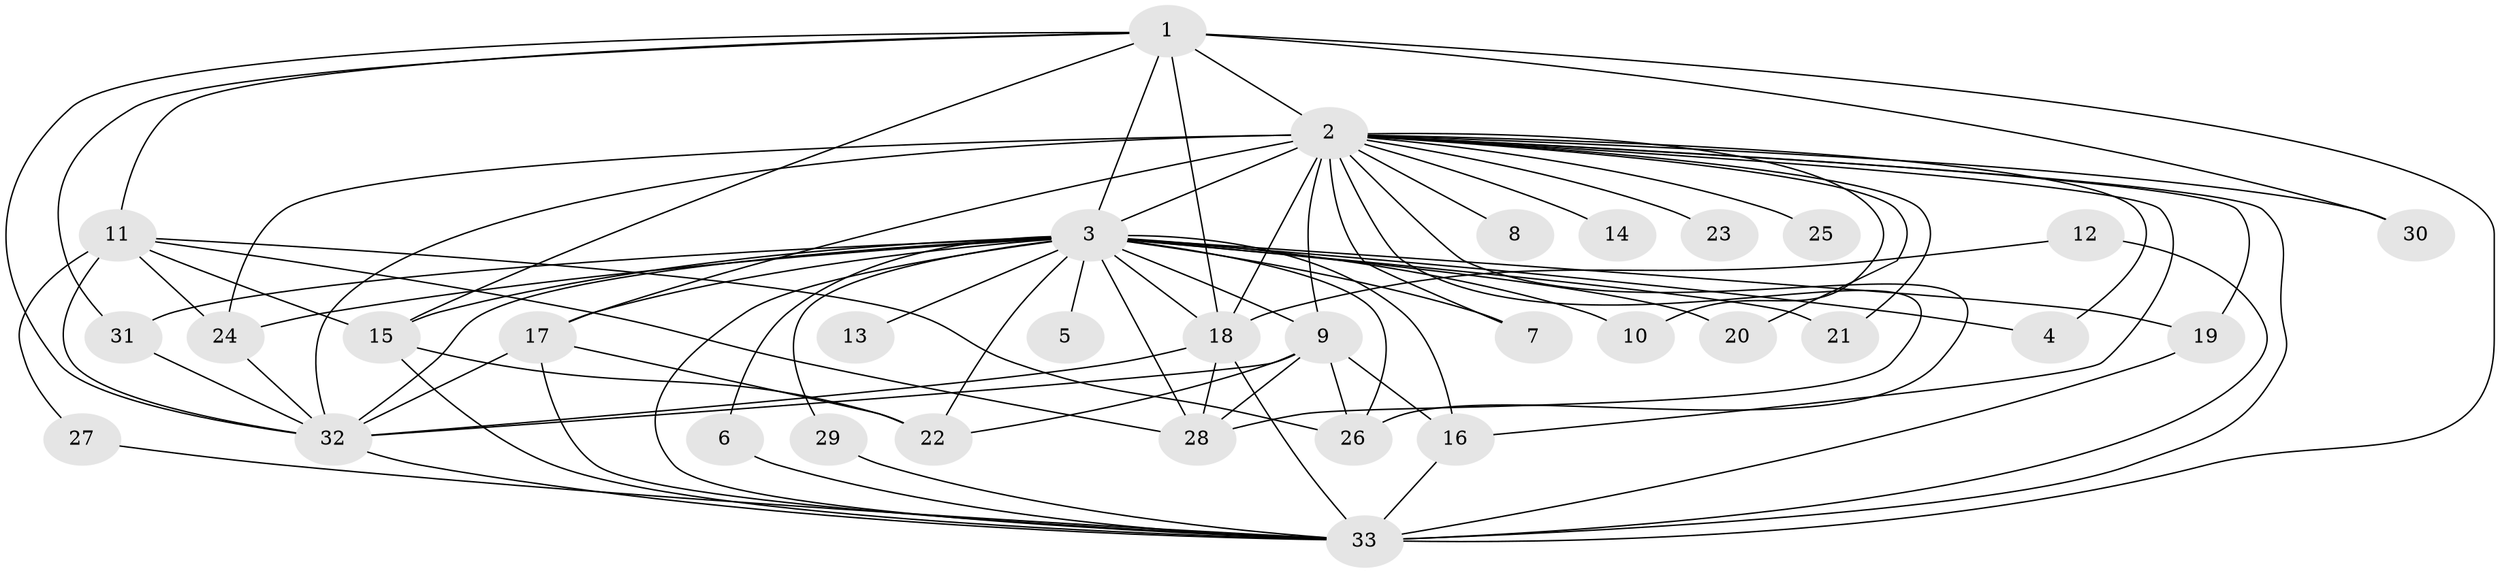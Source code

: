 // original degree distribution, {12: 0.030303030303030304, 20: 0.045454545454545456, 16: 0.015151515151515152, 13: 0.015151515151515152, 18: 0.015151515151515152, 14: 0.015151515151515152, 19: 0.015151515151515152, 3: 0.25757575757575757, 2: 0.45454545454545453, 4: 0.09090909090909091, 5: 0.045454545454545456}
// Generated by graph-tools (version 1.1) at 2025/49/03/09/25 03:49:43]
// undirected, 33 vertices, 81 edges
graph export_dot {
graph [start="1"]
  node [color=gray90,style=filled];
  1;
  2;
  3;
  4;
  5;
  6;
  7;
  8;
  9;
  10;
  11;
  12;
  13;
  14;
  15;
  16;
  17;
  18;
  19;
  20;
  21;
  22;
  23;
  24;
  25;
  26;
  27;
  28;
  29;
  30;
  31;
  32;
  33;
  1 -- 2 [weight=4.0];
  1 -- 3 [weight=2.0];
  1 -- 11 [weight=1.0];
  1 -- 15 [weight=1.0];
  1 -- 18 [weight=1.0];
  1 -- 30 [weight=1.0];
  1 -- 31 [weight=1.0];
  1 -- 32 [weight=1.0];
  1 -- 33 [weight=1.0];
  2 -- 3 [weight=8.0];
  2 -- 4 [weight=1.0];
  2 -- 7 [weight=2.0];
  2 -- 8 [weight=2.0];
  2 -- 9 [weight=1.0];
  2 -- 10 [weight=1.0];
  2 -- 14 [weight=1.0];
  2 -- 16 [weight=1.0];
  2 -- 17 [weight=1.0];
  2 -- 18 [weight=5.0];
  2 -- 19 [weight=1.0];
  2 -- 20 [weight=2.0];
  2 -- 21 [weight=1.0];
  2 -- 23 [weight=2.0];
  2 -- 24 [weight=1.0];
  2 -- 25 [weight=3.0];
  2 -- 26 [weight=1.0];
  2 -- 28 [weight=1.0];
  2 -- 30 [weight=2.0];
  2 -- 32 [weight=4.0];
  2 -- 33 [weight=5.0];
  3 -- 4 [weight=1.0];
  3 -- 5 [weight=2.0];
  3 -- 6 [weight=1.0];
  3 -- 7 [weight=1.0];
  3 -- 9 [weight=1.0];
  3 -- 10 [weight=1.0];
  3 -- 13 [weight=1.0];
  3 -- 15 [weight=1.0];
  3 -- 16 [weight=2.0];
  3 -- 17 [weight=1.0];
  3 -- 18 [weight=2.0];
  3 -- 19 [weight=1.0];
  3 -- 20 [weight=1.0];
  3 -- 21 [weight=1.0];
  3 -- 22 [weight=1.0];
  3 -- 24 [weight=1.0];
  3 -- 26 [weight=1.0];
  3 -- 28 [weight=1.0];
  3 -- 29 [weight=1.0];
  3 -- 31 [weight=1.0];
  3 -- 32 [weight=2.0];
  3 -- 33 [weight=2.0];
  6 -- 33 [weight=1.0];
  9 -- 16 [weight=1.0];
  9 -- 22 [weight=1.0];
  9 -- 26 [weight=1.0];
  9 -- 28 [weight=1.0];
  9 -- 32 [weight=3.0];
  11 -- 15 [weight=1.0];
  11 -- 24 [weight=1.0];
  11 -- 26 [weight=1.0];
  11 -- 27 [weight=1.0];
  11 -- 28 [weight=1.0];
  11 -- 32 [weight=1.0];
  12 -- 18 [weight=1.0];
  12 -- 33 [weight=1.0];
  15 -- 22 [weight=1.0];
  15 -- 33 [weight=1.0];
  16 -- 33 [weight=1.0];
  17 -- 22 [weight=1.0];
  17 -- 32 [weight=1.0];
  17 -- 33 [weight=1.0];
  18 -- 28 [weight=1.0];
  18 -- 32 [weight=1.0];
  18 -- 33 [weight=1.0];
  19 -- 33 [weight=1.0];
  24 -- 32 [weight=1.0];
  27 -- 33 [weight=1.0];
  29 -- 33 [weight=1.0];
  31 -- 32 [weight=1.0];
  32 -- 33 [weight=1.0];
}
